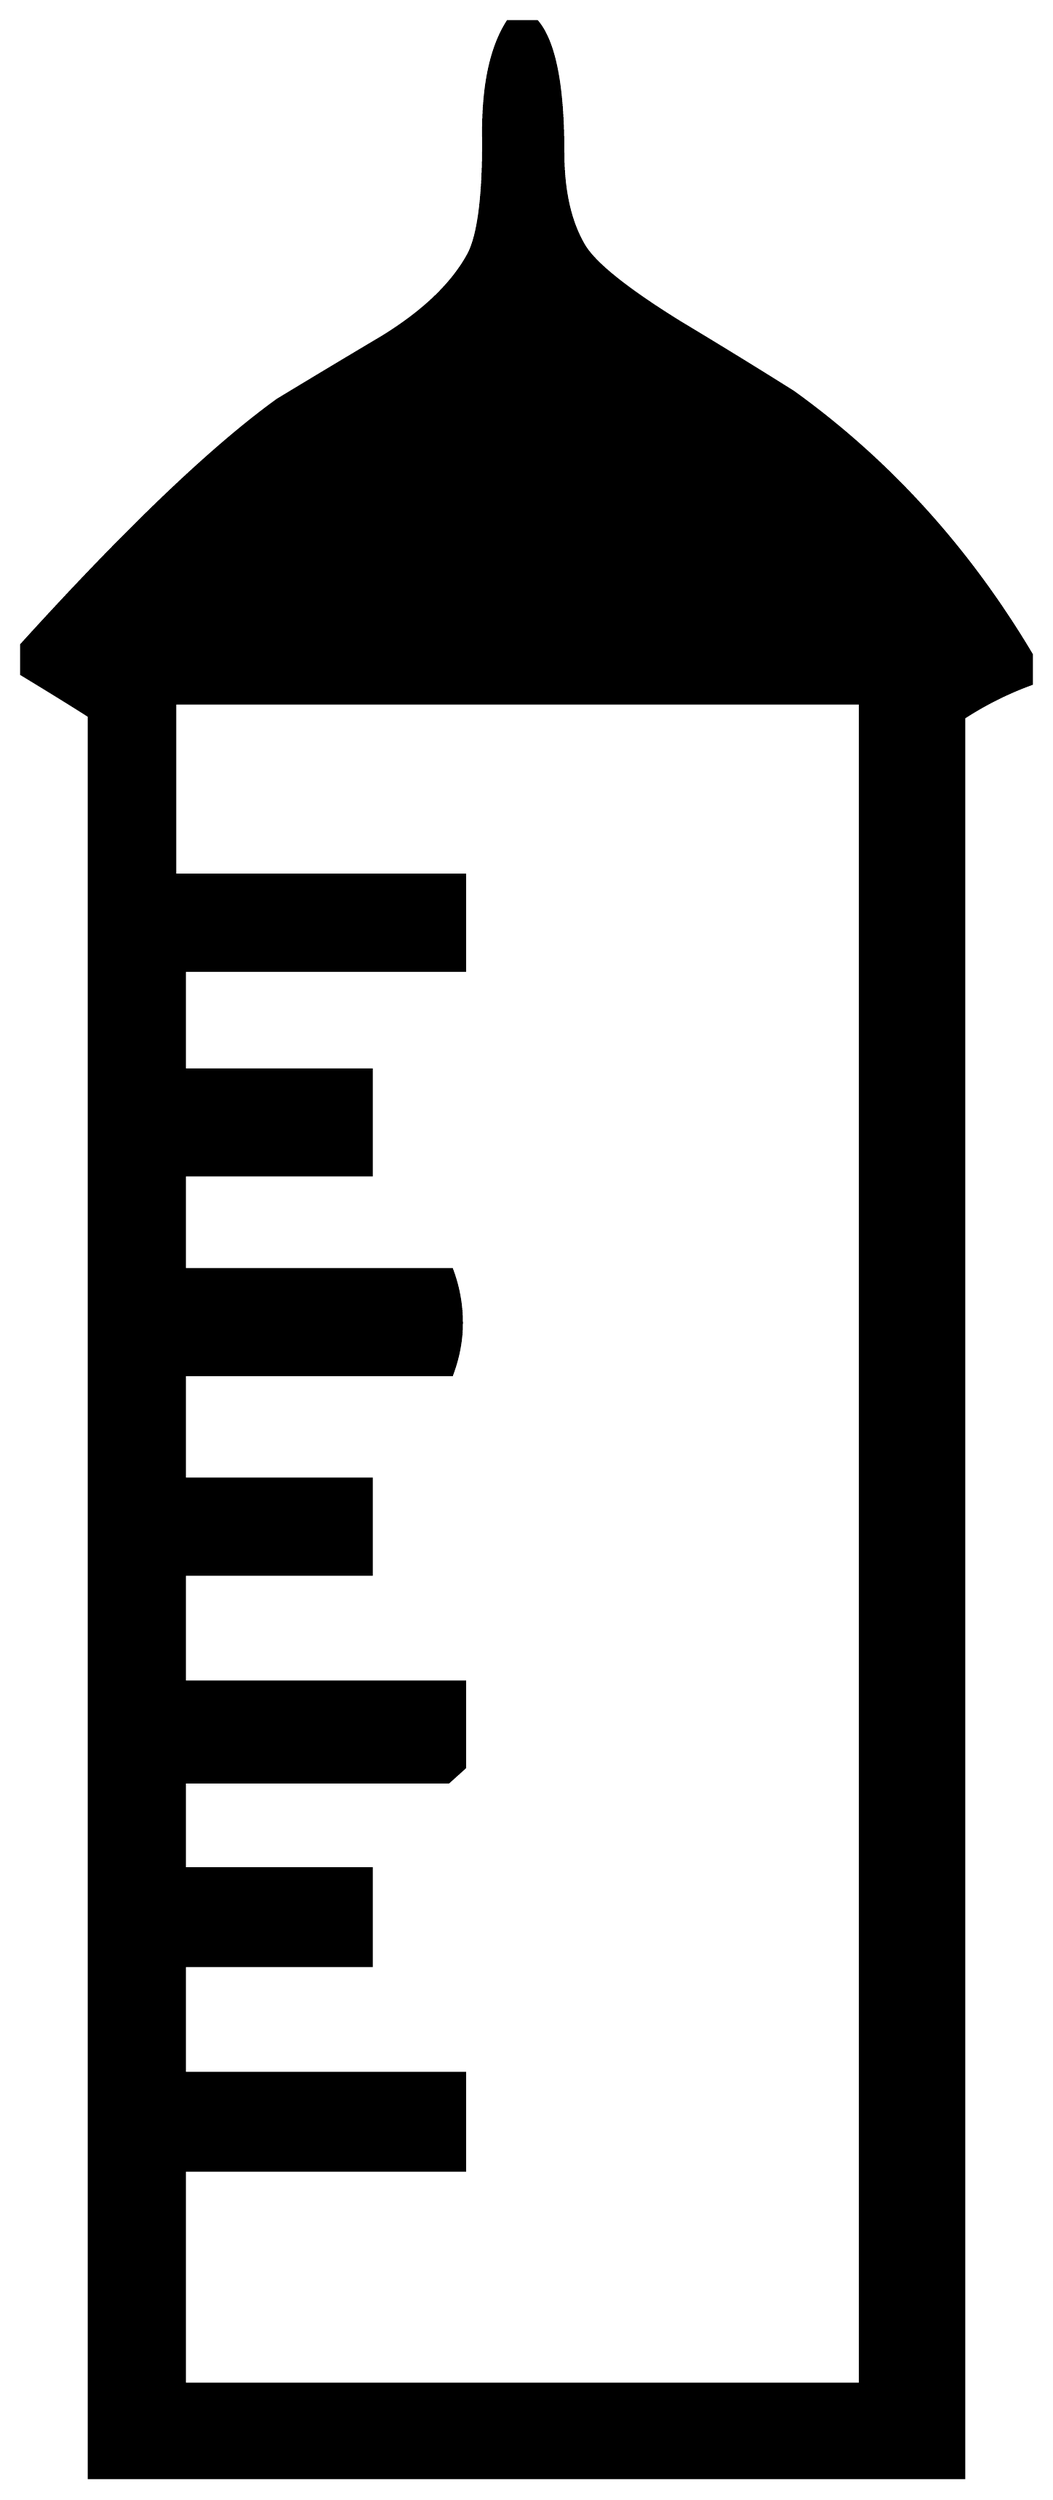 


\begin{tikzpicture}[y=0.80pt, x=0.80pt, yscale=-1.0, xscale=1.0, inner sep=0pt, outer sep=0pt]
\begin{scope}[shift={(100.0,1777.0)},nonzero rule]
  \path[draw=.,fill=.,line width=1.600pt] (709.0,-1005.0) ..
    controls (694.333,-999.667) and (680.333,-992.667) .. (667.0,-984.0)
    -- (667.0,109.0) -- (124.0,109.0) -- (124.0,-985.0) ..
    controls (114.667,-991.0) and (100.667,-999.667) .. (82.0,-1011.0)
    -- (82.0,-1029.0) .. controls (147.333,-1101.0) and
    (200.333,-1151.667) .. (241.0,-1181.0) .. controls
    (263.0,-1194.333) and (284.667,-1207.333) .. (306.0,-1220.0) ..
    controls (332.0,-1236.0) and (350.0,-1253.333) ..
    (360.0,-1272.0) .. controls (366.0,-1284.0) and
    (369.0,-1307.333) .. (369.0,-1342.0) .. controls
    (368.333,-1374.667) and (373.333,-1399.333) .. (384.0,-1416.0) --
    (402.0,-1416.0) .. controls (412.667,-1403.333) and
    (418.0,-1376.333) .. (418.0,-1335.0) .. controls
    (418.0,-1311.0) and (422.333,-1291.667) .. (431.0,-1277.0) ..
    controls (437.667,-1265.667) and (457.667,-1249.667) ..
    (491.0,-1229.0) .. controls (514.333,-1215.0) and
    (537.667,-1200.667) .. (561.0,-1186.0) .. controls
    (620.333,-1143.333) and (669.667,-1089.0) .. (709.0,-1023.0) --
    (709.0,-1005.0) -- cycle(603.0,51.0) -- (603.0,-993.0) --
    (177.0,-993.0) -- (177.0,-886.0) -- (357.0,-886.0) --
    (357.0,-827.0) -- (183.0,-827.0) -- (183.0,-765.0) --
    (299.0,-765.0) -- (299.0,-700.0) -- (183.0,-700.0) --
    (183.0,-641.0) -- (349.0,-641.0) .. controls (353.0,-630.333)
    and (355.0,-619.333) .. (355.0,-608.0) .. controls
    (355.0,-597.333) and (353.0,-586.667) .. (349.0,-576.0) --
    (183.0,-576.0) -- (183.0,-511.0) -- (299.0,-511.0) --
    (299.0,-452.0) -- (183.0,-452.0) -- (183.0,-385.0) --
    (357.0,-385.0) -- (357.0,-332.0) -- (347.0,-323.0) --
    (183.0,-323.0) -- (183.0,-269.0) -- (299.0,-269.0) --
    (299.0,-209.0) -- (183.0,-209.0) -- (183.0,-142.0) --
    (357.0,-142.0) -- (357.0,-82.0) -- (183.0,-82.0) --
    (183.0,51.0) -- (603.0,51.0) -- cycle;
\end{scope}

\end{tikzpicture}

